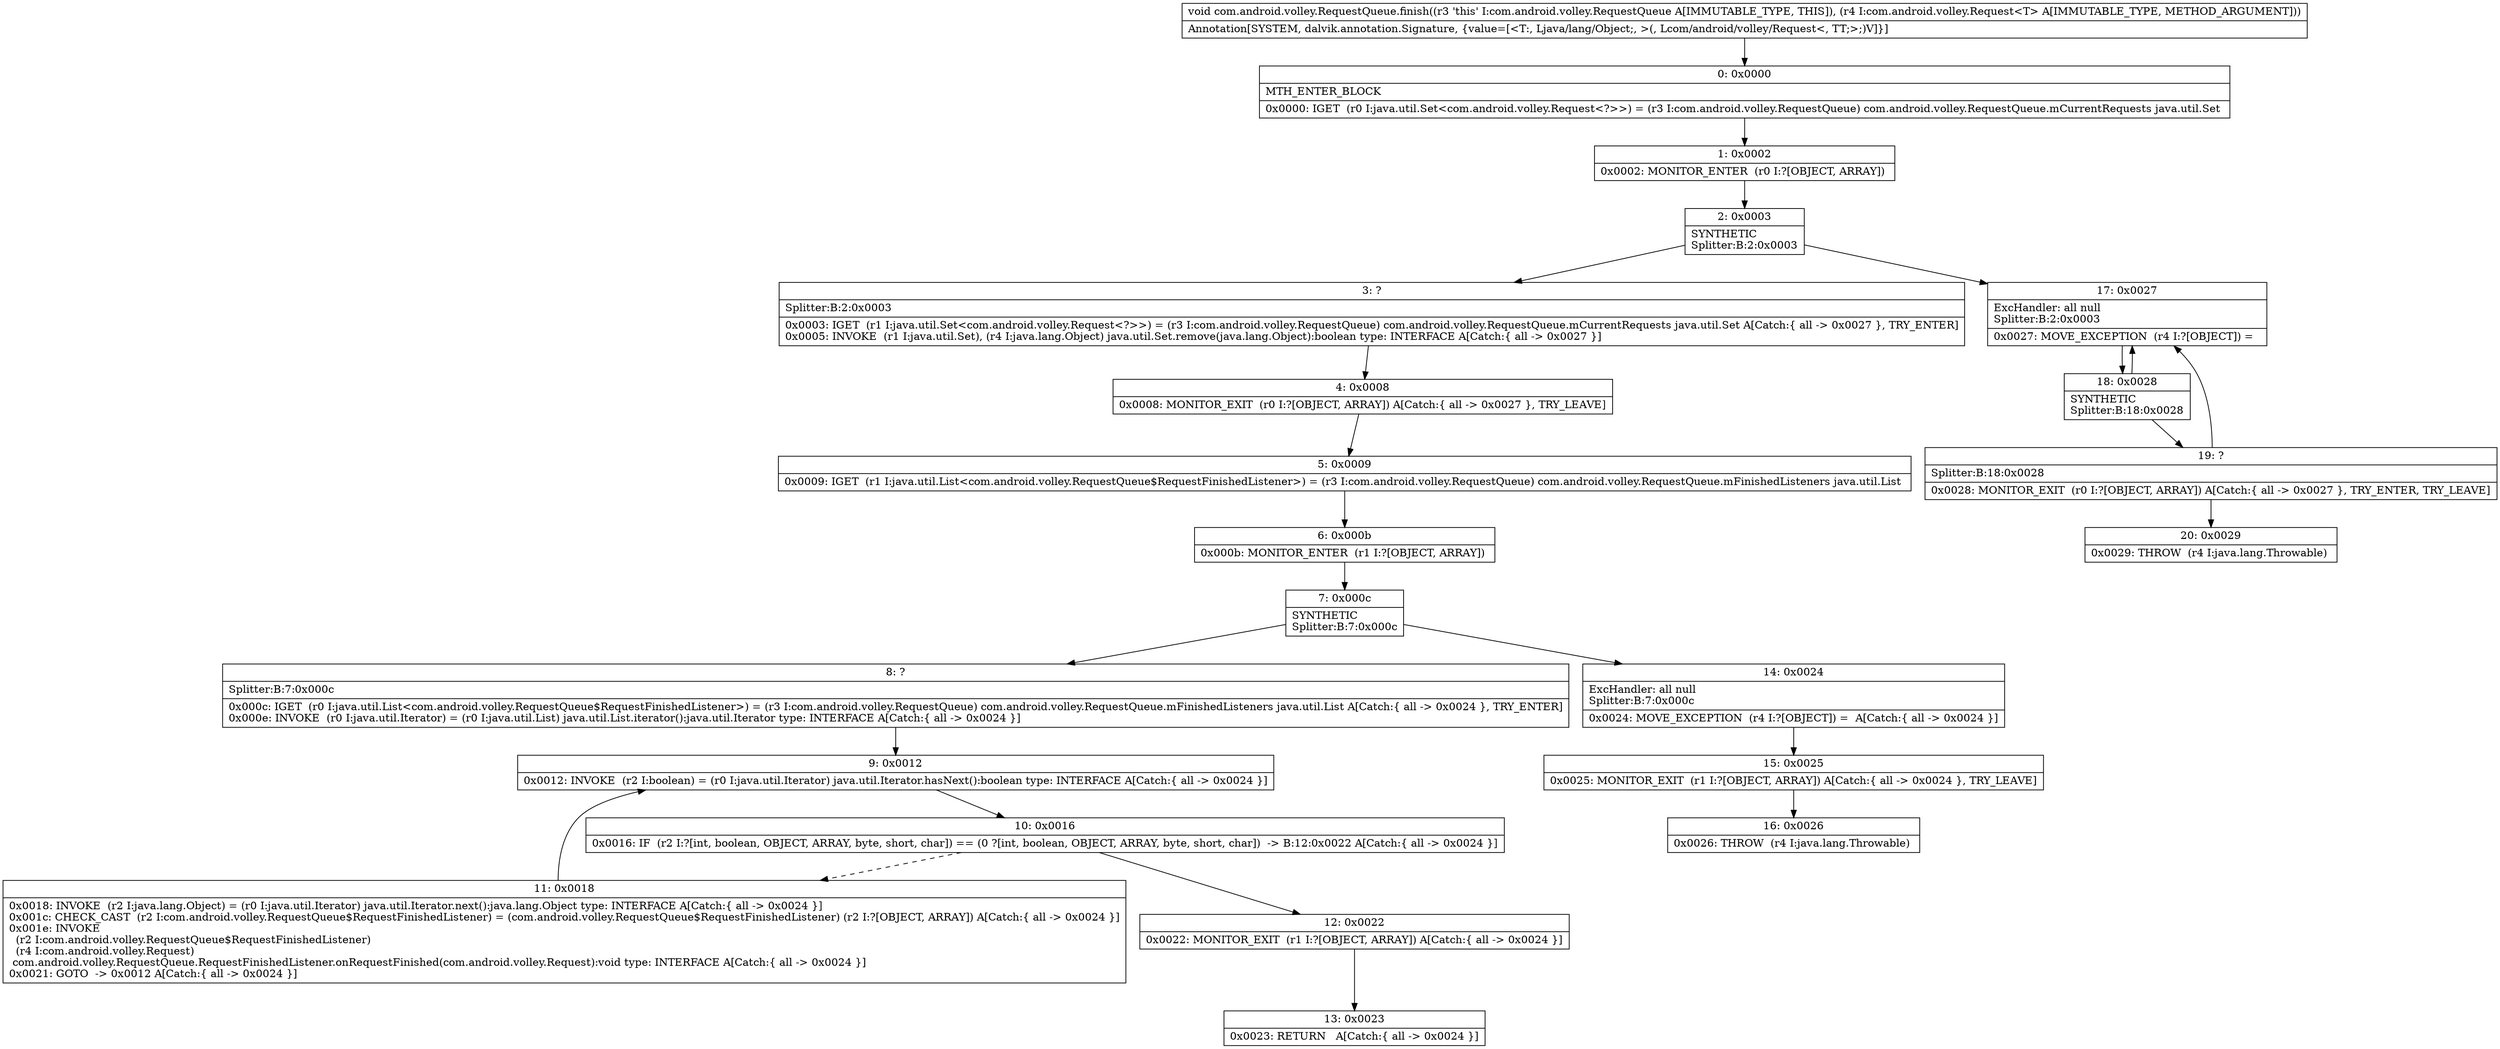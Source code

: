 digraph "CFG forcom.android.volley.RequestQueue.finish(Lcom\/android\/volley\/Request;)V" {
Node_0 [shape=record,label="{0\:\ 0x0000|MTH_ENTER_BLOCK\l|0x0000: IGET  (r0 I:java.util.Set\<com.android.volley.Request\<?\>\>) = (r3 I:com.android.volley.RequestQueue) com.android.volley.RequestQueue.mCurrentRequests java.util.Set \l}"];
Node_1 [shape=record,label="{1\:\ 0x0002|0x0002: MONITOR_ENTER  (r0 I:?[OBJECT, ARRAY]) \l}"];
Node_2 [shape=record,label="{2\:\ 0x0003|SYNTHETIC\lSplitter:B:2:0x0003\l}"];
Node_3 [shape=record,label="{3\:\ ?|Splitter:B:2:0x0003\l|0x0003: IGET  (r1 I:java.util.Set\<com.android.volley.Request\<?\>\>) = (r3 I:com.android.volley.RequestQueue) com.android.volley.RequestQueue.mCurrentRequests java.util.Set A[Catch:\{ all \-\> 0x0027 \}, TRY_ENTER]\l0x0005: INVOKE  (r1 I:java.util.Set), (r4 I:java.lang.Object) java.util.Set.remove(java.lang.Object):boolean type: INTERFACE A[Catch:\{ all \-\> 0x0027 \}]\l}"];
Node_4 [shape=record,label="{4\:\ 0x0008|0x0008: MONITOR_EXIT  (r0 I:?[OBJECT, ARRAY]) A[Catch:\{ all \-\> 0x0027 \}, TRY_LEAVE]\l}"];
Node_5 [shape=record,label="{5\:\ 0x0009|0x0009: IGET  (r1 I:java.util.List\<com.android.volley.RequestQueue$RequestFinishedListener\>) = (r3 I:com.android.volley.RequestQueue) com.android.volley.RequestQueue.mFinishedListeners java.util.List \l}"];
Node_6 [shape=record,label="{6\:\ 0x000b|0x000b: MONITOR_ENTER  (r1 I:?[OBJECT, ARRAY]) \l}"];
Node_7 [shape=record,label="{7\:\ 0x000c|SYNTHETIC\lSplitter:B:7:0x000c\l}"];
Node_8 [shape=record,label="{8\:\ ?|Splitter:B:7:0x000c\l|0x000c: IGET  (r0 I:java.util.List\<com.android.volley.RequestQueue$RequestFinishedListener\>) = (r3 I:com.android.volley.RequestQueue) com.android.volley.RequestQueue.mFinishedListeners java.util.List A[Catch:\{ all \-\> 0x0024 \}, TRY_ENTER]\l0x000e: INVOKE  (r0 I:java.util.Iterator) = (r0 I:java.util.List) java.util.List.iterator():java.util.Iterator type: INTERFACE A[Catch:\{ all \-\> 0x0024 \}]\l}"];
Node_9 [shape=record,label="{9\:\ 0x0012|0x0012: INVOKE  (r2 I:boolean) = (r0 I:java.util.Iterator) java.util.Iterator.hasNext():boolean type: INTERFACE A[Catch:\{ all \-\> 0x0024 \}]\l}"];
Node_10 [shape=record,label="{10\:\ 0x0016|0x0016: IF  (r2 I:?[int, boolean, OBJECT, ARRAY, byte, short, char]) == (0 ?[int, boolean, OBJECT, ARRAY, byte, short, char])  \-\> B:12:0x0022 A[Catch:\{ all \-\> 0x0024 \}]\l}"];
Node_11 [shape=record,label="{11\:\ 0x0018|0x0018: INVOKE  (r2 I:java.lang.Object) = (r0 I:java.util.Iterator) java.util.Iterator.next():java.lang.Object type: INTERFACE A[Catch:\{ all \-\> 0x0024 \}]\l0x001c: CHECK_CAST  (r2 I:com.android.volley.RequestQueue$RequestFinishedListener) = (com.android.volley.RequestQueue$RequestFinishedListener) (r2 I:?[OBJECT, ARRAY]) A[Catch:\{ all \-\> 0x0024 \}]\l0x001e: INVOKE  \l  (r2 I:com.android.volley.RequestQueue$RequestFinishedListener)\l  (r4 I:com.android.volley.Request)\l com.android.volley.RequestQueue.RequestFinishedListener.onRequestFinished(com.android.volley.Request):void type: INTERFACE A[Catch:\{ all \-\> 0x0024 \}]\l0x0021: GOTO  \-\> 0x0012 A[Catch:\{ all \-\> 0x0024 \}]\l}"];
Node_12 [shape=record,label="{12\:\ 0x0022|0x0022: MONITOR_EXIT  (r1 I:?[OBJECT, ARRAY]) A[Catch:\{ all \-\> 0x0024 \}]\l}"];
Node_13 [shape=record,label="{13\:\ 0x0023|0x0023: RETURN   A[Catch:\{ all \-\> 0x0024 \}]\l}"];
Node_14 [shape=record,label="{14\:\ 0x0024|ExcHandler: all null\lSplitter:B:7:0x000c\l|0x0024: MOVE_EXCEPTION  (r4 I:?[OBJECT]) =  A[Catch:\{ all \-\> 0x0024 \}]\l}"];
Node_15 [shape=record,label="{15\:\ 0x0025|0x0025: MONITOR_EXIT  (r1 I:?[OBJECT, ARRAY]) A[Catch:\{ all \-\> 0x0024 \}, TRY_LEAVE]\l}"];
Node_16 [shape=record,label="{16\:\ 0x0026|0x0026: THROW  (r4 I:java.lang.Throwable) \l}"];
Node_17 [shape=record,label="{17\:\ 0x0027|ExcHandler: all null\lSplitter:B:2:0x0003\l|0x0027: MOVE_EXCEPTION  (r4 I:?[OBJECT]) =  \l}"];
Node_18 [shape=record,label="{18\:\ 0x0028|SYNTHETIC\lSplitter:B:18:0x0028\l}"];
Node_19 [shape=record,label="{19\:\ ?|Splitter:B:18:0x0028\l|0x0028: MONITOR_EXIT  (r0 I:?[OBJECT, ARRAY]) A[Catch:\{ all \-\> 0x0027 \}, TRY_ENTER, TRY_LEAVE]\l}"];
Node_20 [shape=record,label="{20\:\ 0x0029|0x0029: THROW  (r4 I:java.lang.Throwable) \l}"];
MethodNode[shape=record,label="{void com.android.volley.RequestQueue.finish((r3 'this' I:com.android.volley.RequestQueue A[IMMUTABLE_TYPE, THIS]), (r4 I:com.android.volley.Request\<T\> A[IMMUTABLE_TYPE, METHOD_ARGUMENT]))  | Annotation[SYSTEM, dalvik.annotation.Signature, \{value=[\<T:, Ljava\/lang\/Object;, \>(, Lcom\/android\/volley\/Request\<, TT;\>;)V]\}]\l}"];
MethodNode -> Node_0;
Node_0 -> Node_1;
Node_1 -> Node_2;
Node_2 -> Node_3;
Node_2 -> Node_17;
Node_3 -> Node_4;
Node_4 -> Node_5;
Node_5 -> Node_6;
Node_6 -> Node_7;
Node_7 -> Node_8;
Node_7 -> Node_14;
Node_8 -> Node_9;
Node_9 -> Node_10;
Node_10 -> Node_11[style=dashed];
Node_10 -> Node_12;
Node_11 -> Node_9;
Node_12 -> Node_13;
Node_14 -> Node_15;
Node_15 -> Node_16;
Node_17 -> Node_18;
Node_18 -> Node_19;
Node_18 -> Node_17;
Node_19 -> Node_20;
Node_19 -> Node_17;
}

